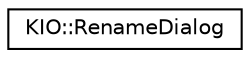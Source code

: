 digraph "Graphical Class Hierarchy"
{
  edge [fontname="Helvetica",fontsize="10",labelfontname="Helvetica",labelfontsize="10"];
  node [fontname="Helvetica",fontsize="10",shape=record];
  rankdir="LR";
  Node0 [label="KIO::RenameDialog",height=0.2,width=0.4,color="black", fillcolor="white", style="filled",URL="$classKIO_1_1RenameDialog.html",tooltip="The dialog shown when a CopyJob realizes that a destination file already exists, and wants to offer t..."];
}
